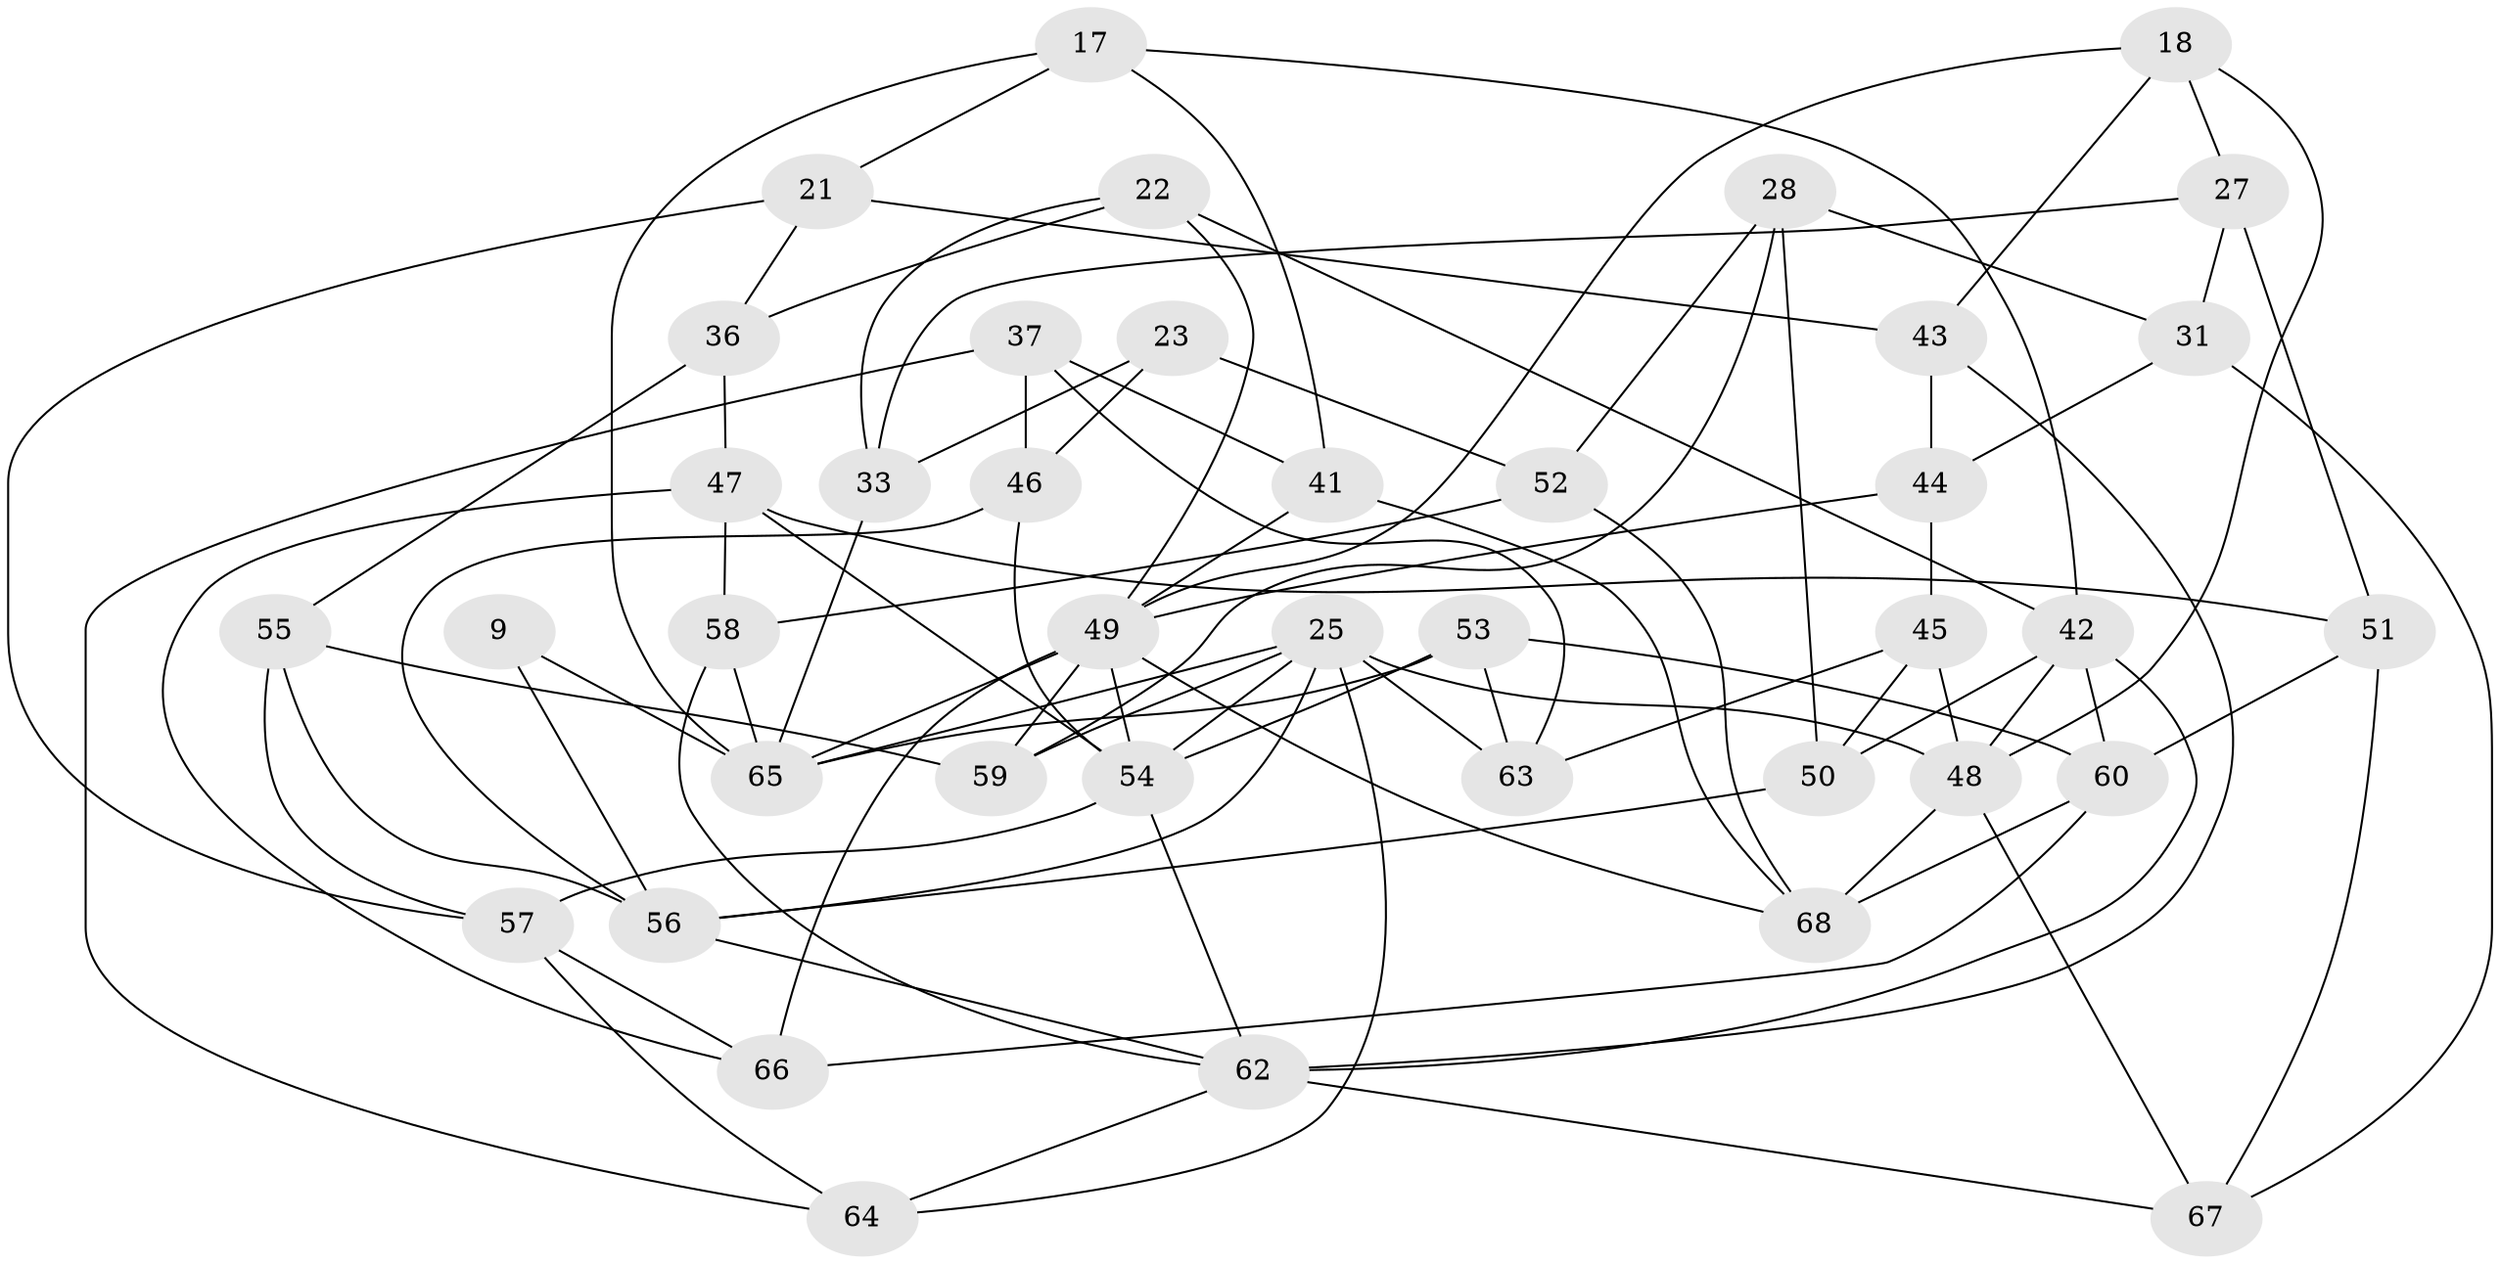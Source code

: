 // original degree distribution, {4: 1.0}
// Generated by graph-tools (version 1.1) at 2025/03/03/04/25 22:03:21]
// undirected, 40 vertices, 92 edges
graph export_dot {
graph [start="1"]
  node [color=gray90,style=filled];
  9;
  17;
  18;
  21;
  22;
  23;
  25 [super="+13"];
  27;
  28;
  31;
  33;
  36;
  37;
  41;
  42 [super="+3+38+15"];
  43;
  44;
  45;
  46 [super="+6"];
  47 [super="+26"];
  48 [super="+5+7"];
  49 [super="+24+20"];
  50;
  51 [super="+4"];
  52;
  53;
  54 [super="+19+40"];
  55;
  56 [super="+2+32"];
  57 [super="+29"];
  58;
  59;
  60 [super="+35"];
  62 [super="+34"];
  63;
  64;
  65 [super="+1+61+39"];
  66;
  67;
  68 [super="+14"];
  9 -- 56 [weight=2];
  9 -- 65 [weight=2];
  17 -- 42;
  17 -- 41;
  17 -- 21;
  17 -- 65;
  18 -- 49;
  18 -- 27;
  18 -- 43;
  18 -- 48;
  21 -- 36;
  21 -- 43;
  21 -- 57;
  22 -- 36;
  22 -- 33;
  22 -- 42;
  22 -- 49;
  23 -- 33;
  23 -- 52;
  23 -- 46 [weight=2];
  25 -- 65 [weight=2];
  25 -- 64;
  25 -- 48;
  25 -- 54 [weight=3];
  25 -- 56;
  25 -- 59;
  25 -- 63;
  27 -- 33;
  27 -- 31;
  27 -- 51;
  28 -- 50;
  28 -- 31;
  28 -- 59;
  28 -- 52;
  31 -- 67;
  31 -- 44;
  33 -- 65;
  36 -- 55;
  36 -- 47;
  37 -- 41;
  37 -- 63;
  37 -- 64;
  37 -- 46;
  41 -- 68;
  41 -- 49;
  42 -- 60 [weight=3];
  42 -- 50;
  42 -- 48 [weight=2];
  42 -- 62 [weight=2];
  43 -- 44;
  43 -- 62;
  44 -- 45;
  44 -- 49;
  45 -- 63;
  45 -- 50;
  45 -- 48;
  46 -- 56 [weight=2];
  46 -- 54;
  47 -- 54;
  47 -- 58;
  47 -- 51 [weight=2];
  47 -- 66;
  48 -- 67;
  48 -- 68 [weight=2];
  49 -- 65 [weight=2];
  49 -- 68;
  49 -- 59;
  49 -- 66;
  49 -- 54;
  50 -- 56;
  51 -- 60 [weight=2];
  51 -- 67;
  52 -- 58;
  52 -- 68;
  53 -- 63;
  53 -- 65;
  53 -- 60;
  53 -- 54;
  54 -- 57 [weight=2];
  54 -- 62;
  55 -- 59;
  55 -- 56;
  55 -- 57;
  56 -- 62;
  57 -- 64;
  57 -- 66;
  58 -- 62;
  58 -- 65;
  60 -- 66;
  60 -- 68;
  62 -- 64;
  62 -- 67;
}
